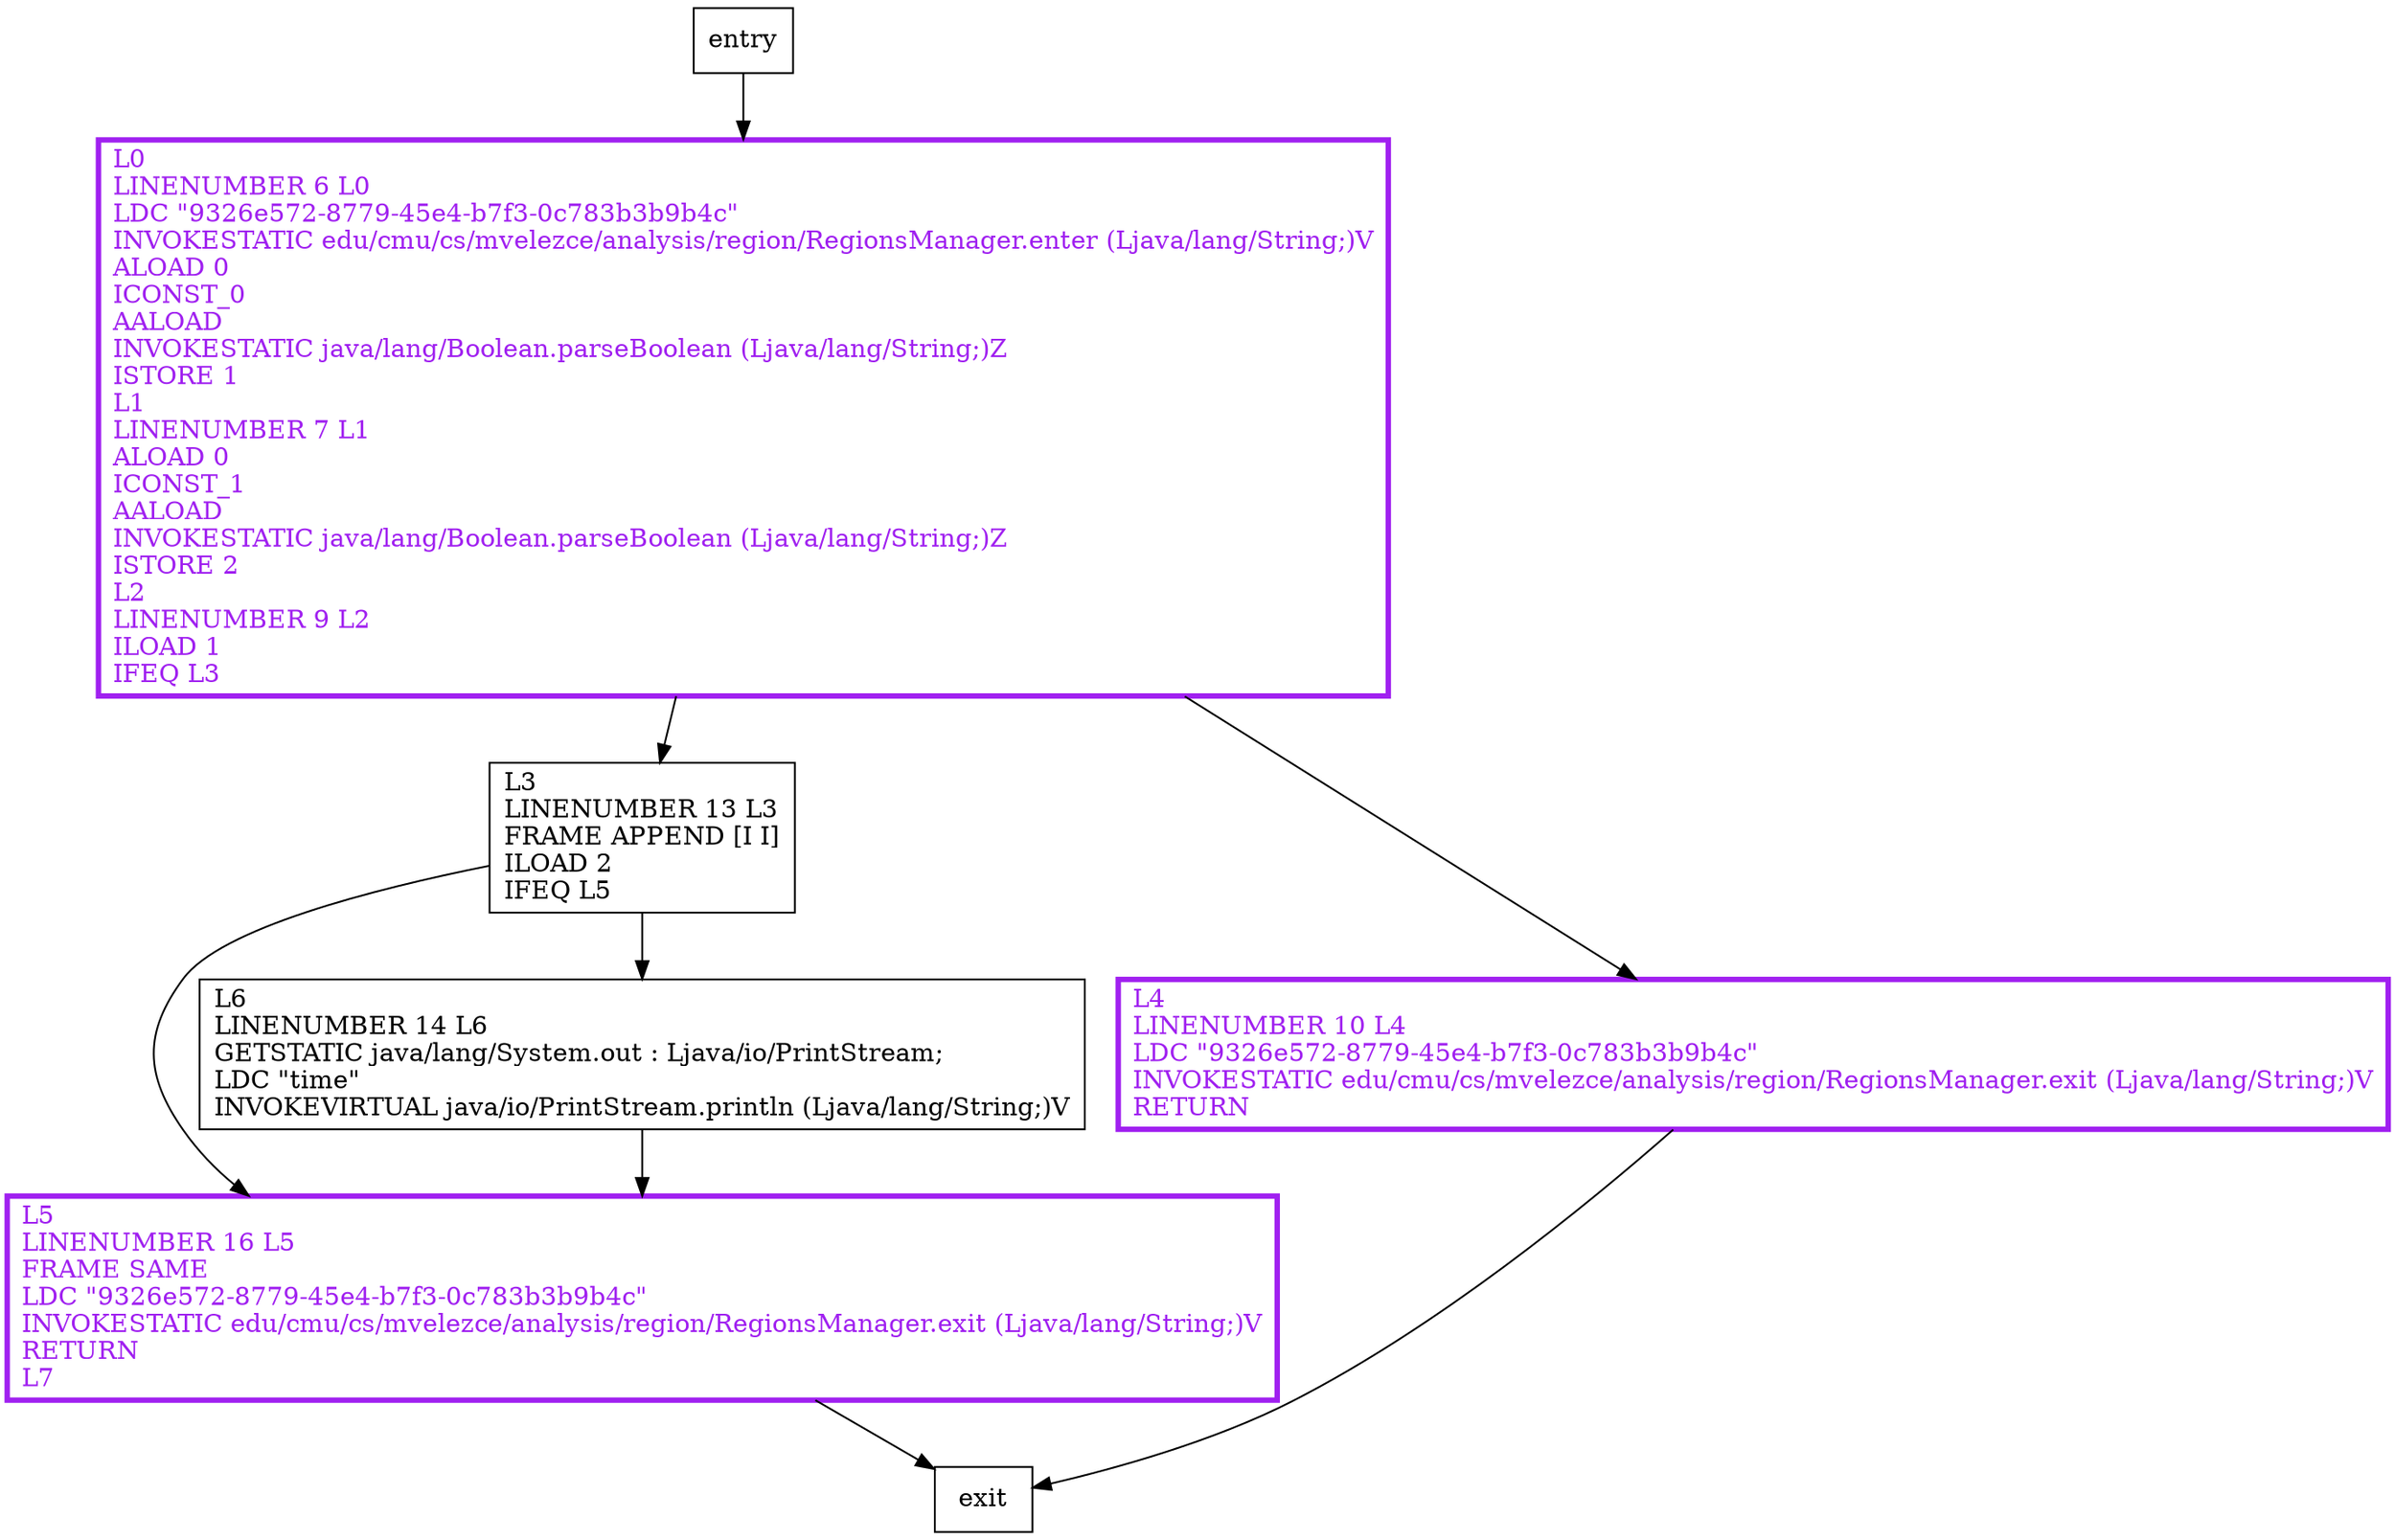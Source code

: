 digraph main {
node [shape=record];
329410765 [label="L5\lLINENUMBER 16 L5\lFRAME SAME\lLDC \"9326e572-8779-45e4-b7f3-0c783b3b9b4c\"\lINVOKESTATIC edu/cmu/cs/mvelezce/analysis/region/RegionsManager.exit (Ljava/lang/String;)V\lRETURN\lL7\l"];
1288168365 [label="L0\lLINENUMBER 6 L0\lLDC \"9326e572-8779-45e4-b7f3-0c783b3b9b4c\"\lINVOKESTATIC edu/cmu/cs/mvelezce/analysis/region/RegionsManager.enter (Ljava/lang/String;)V\lALOAD 0\lICONST_0\lAALOAD\lINVOKESTATIC java/lang/Boolean.parseBoolean (Ljava/lang/String;)Z\lISTORE 1\lL1\lLINENUMBER 7 L1\lALOAD 0\lICONST_1\lAALOAD\lINVOKESTATIC java/lang/Boolean.parseBoolean (Ljava/lang/String;)Z\lISTORE 2\lL2\lLINENUMBER 9 L2\lILOAD 1\lIFEQ L3\l"];
1619736058 [label="L6\lLINENUMBER 14 L6\lGETSTATIC java/lang/System.out : Ljava/io/PrintStream;\lLDC \"time\"\lINVOKEVIRTUAL java/io/PrintStream.println (Ljava/lang/String;)V\l"];
1574347976 [label="L3\lLINENUMBER 13 L3\lFRAME APPEND [I I]\lILOAD 2\lIFEQ L5\l"];
1203651014 [label="L4\lLINENUMBER 10 L4\lLDC \"9326e572-8779-45e4-b7f3-0c783b3b9b4c\"\lINVOKESTATIC edu/cmu/cs/mvelezce/analysis/region/RegionsManager.exit (Ljava/lang/String;)V\lRETURN\l"];
entry;
exit;
entry -> 1288168365;
329410765 -> exit;
1288168365 -> 1574347976;
1288168365 -> 1203651014;
1619736058 -> 329410765;
1574347976 -> 329410765;
1574347976 -> 1619736058;
1203651014 -> exit;
329410765[fontcolor="purple", penwidth=3, color="purple"];
1288168365[fontcolor="purple", penwidth=3, color="purple"];
1203651014[fontcolor="purple", penwidth=3, color="purple"];
}
